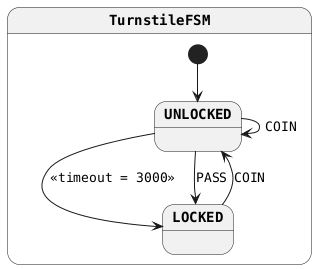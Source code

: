 @startuml
skinparam monochrome true
skinparam StateFontName Helvetica
skinparam defaultFontName Monospaced
skinparam defaultFontStyle Bold
skinparam state {
    FontStyle Bold
}
state TurnstileFSM {
[*] --> UNLOCKED
LOCKED --> UNLOCKED : COIN
UNLOCKED --> LOCKED : <<timeout = 3000>>
UNLOCKED --> LOCKED : PASS
UNLOCKED --> UNLOCKED : COIN
}
@enduml
